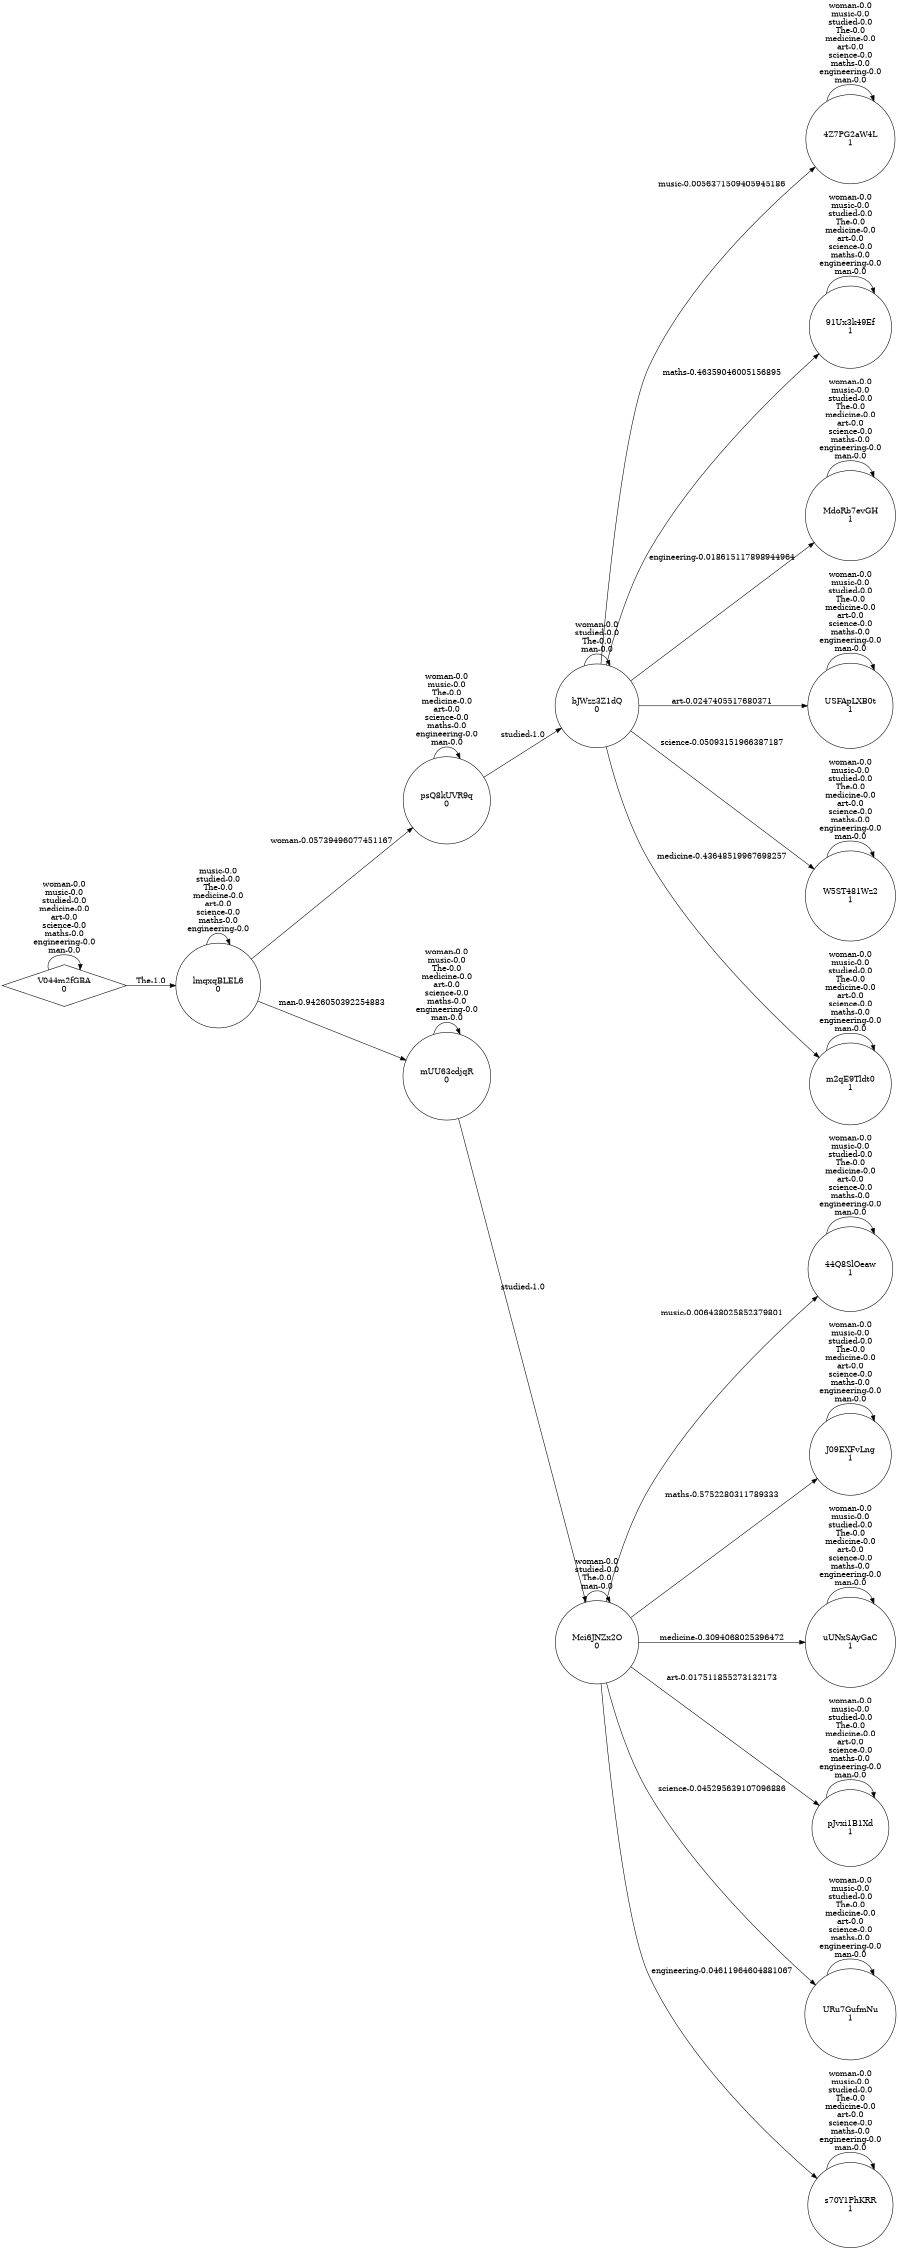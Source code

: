 digraph weighted_automaton {
	margin=0 rankdir=LR size=15
	node [shape=circle]
	"44Q8SlOeaw" [label="44Q8SlOeaw
1"]
	"44Q8SlOeaw" -> "44Q8SlOeaw" [label="woman-0.0
music-0.0
studied-0.0
The-0.0
medicine-0.0
art-0.0
science-0.0
maths-0.0
engineering-0.0
man-0.0"]
	"4Z7PG2aW4L" [label="4Z7PG2aW4L
1"]
	"4Z7PG2aW4L" -> "4Z7PG2aW4L" [label="woman-0.0
music-0.0
studied-0.0
The-0.0
medicine-0.0
art-0.0
science-0.0
maths-0.0
engineering-0.0
man-0.0"]
	"91Ux3k49Ef" [label="91Ux3k49Ef
1"]
	"91Ux3k49Ef" -> "91Ux3k49Ef" [label="woman-0.0
music-0.0
studied-0.0
The-0.0
medicine-0.0
art-0.0
science-0.0
maths-0.0
engineering-0.0
man-0.0"]
	J09EXFvLng [label="J09EXFvLng
1"]
	J09EXFvLng -> J09EXFvLng [label="woman-0.0
music-0.0
studied-0.0
The-0.0
medicine-0.0
art-0.0
science-0.0
maths-0.0
engineering-0.0
man-0.0"]
	Mci6JNZx2O [label="Mci6JNZx2O
0"]
	Mci6JNZx2O -> Mci6JNZx2O [label="woman-0.0
studied-0.0
The-0.0
man-0.0"]
	Mci6JNZx2O -> "44Q8SlOeaw" [label="music-0.006438025852379801"]
	Mci6JNZx2O -> uUNxSAyGaC [label="medicine-0.3094068025396472"]
	Mci6JNZx2O -> pJvxi1B1Xd [label="art-0.017511855273132173"]
	Mci6JNZx2O -> URu7GufmNu [label="science-0.045295639107096886"]
	Mci6JNZx2O -> J09EXFvLng [label="maths-0.5752280311789333"]
	Mci6JNZx2O -> s70Y1PhKRR [label="engineering-0.04611964604881067"]
	MdoRb7evGH [label="MdoRb7evGH
1"]
	MdoRb7evGH -> MdoRb7evGH [label="woman-0.0
music-0.0
studied-0.0
The-0.0
medicine-0.0
art-0.0
science-0.0
maths-0.0
engineering-0.0
man-0.0"]
	URu7GufmNu [label="URu7GufmNu
1"]
	URu7GufmNu -> URu7GufmNu [label="woman-0.0
music-0.0
studied-0.0
The-0.0
medicine-0.0
art-0.0
science-0.0
maths-0.0
engineering-0.0
man-0.0"]
	USFApLXB0t [label="USFApLXB0t
1"]
	USFApLXB0t -> USFApLXB0t [label="woman-0.0
music-0.0
studied-0.0
The-0.0
medicine-0.0
art-0.0
science-0.0
maths-0.0
engineering-0.0
man-0.0"]
	V044m2fGBA [label="V044m2fGBA
0" shape=diamond]
	V044m2fGBA -> V044m2fGBA [label="woman-0.0
music-0.0
studied-0.0
medicine-0.0
art-0.0
science-0.0
maths-0.0
engineering-0.0
man-0.0"]
	V044m2fGBA -> lmqxqBLEL6 [label="The-1.0"]
	W5ST481Wz2 [label="W5ST481Wz2
1"]
	W5ST481Wz2 -> W5ST481Wz2 [label="woman-0.0
music-0.0
studied-0.0
The-0.0
medicine-0.0
art-0.0
science-0.0
maths-0.0
engineering-0.0
man-0.0"]
	bJWzz3Z1dQ [label="bJWzz3Z1dQ
0"]
	bJWzz3Z1dQ -> bJWzz3Z1dQ [label="woman-0.0
studied-0.0
The-0.0
man-0.0"]
	bJWzz3Z1dQ -> "4Z7PG2aW4L" [label="music-0.0056371509405945186"]
	bJWzz3Z1dQ -> m2qE9Tldt0 [label="medicine-0.43648519967698257"]
	bJWzz3Z1dQ -> USFApLXB0t [label="art-0.0247405517680371"]
	bJWzz3Z1dQ -> W5ST481Wz2 [label="science-0.05093151966387187"]
	bJWzz3Z1dQ -> "91Ux3k49Ef" [label="maths-0.46359046005156895"]
	bJWzz3Z1dQ -> MdoRb7evGH [label="engineering-0.018615117898944964"]
	lmqxqBLEL6 [label="lmqxqBLEL6
0"]
	lmqxqBLEL6 -> psQ8kUVR9q [label="woman-0.05739496077451167"]
	lmqxqBLEL6 -> lmqxqBLEL6 [label="music-0.0
studied-0.0
The-0.0
medicine-0.0
art-0.0
science-0.0
maths-0.0
engineering-0.0"]
	lmqxqBLEL6 -> mUU63cdjqR [label="man-0.9426050392254883"]
	m2qE9Tldt0 [label="m2qE9Tldt0
1"]
	m2qE9Tldt0 -> m2qE9Tldt0 [label="woman-0.0
music-0.0
studied-0.0
The-0.0
medicine-0.0
art-0.0
science-0.0
maths-0.0
engineering-0.0
man-0.0"]
	mUU63cdjqR [label="mUU63cdjqR
0"]
	mUU63cdjqR -> mUU63cdjqR [label="woman-0.0
music-0.0
The-0.0
medicine-0.0
art-0.0
science-0.0
maths-0.0
engineering-0.0
man-0.0"]
	mUU63cdjqR -> Mci6JNZx2O [label="studied-1.0"]
	pJvxi1B1Xd [label="pJvxi1B1Xd
1"]
	pJvxi1B1Xd -> pJvxi1B1Xd [label="woman-0.0
music-0.0
studied-0.0
The-0.0
medicine-0.0
art-0.0
science-0.0
maths-0.0
engineering-0.0
man-0.0"]
	psQ8kUVR9q [label="psQ8kUVR9q
0"]
	psQ8kUVR9q -> psQ8kUVR9q [label="woman-0.0
music-0.0
The-0.0
medicine-0.0
art-0.0
science-0.0
maths-0.0
engineering-0.0
man-0.0"]
	psQ8kUVR9q -> bJWzz3Z1dQ [label="studied-1.0"]
	s70Y1PhKRR [label="s70Y1PhKRR
1"]
	s70Y1PhKRR -> s70Y1PhKRR [label="woman-0.0
music-0.0
studied-0.0
The-0.0
medicine-0.0
art-0.0
science-0.0
maths-0.0
engineering-0.0
man-0.0"]
	uUNxSAyGaC [label="uUNxSAyGaC
1"]
	uUNxSAyGaC -> uUNxSAyGaC [label="woman-0.0
music-0.0
studied-0.0
The-0.0
medicine-0.0
art-0.0
science-0.0
maths-0.0
engineering-0.0
man-0.0"]
}
